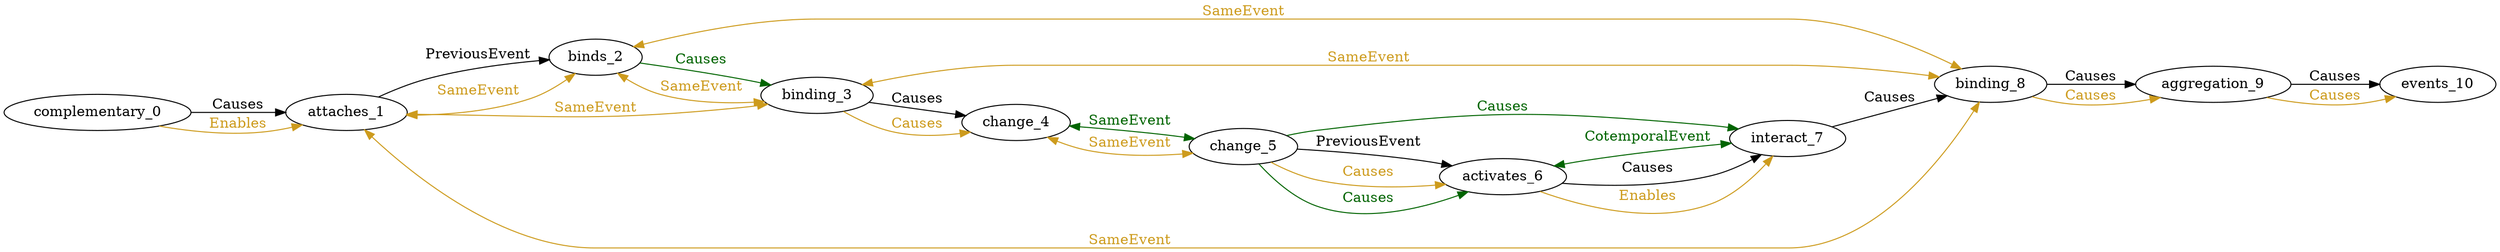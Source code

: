 digraph finite_state_machine { 
	rankdir=LR;
	size="50,50";
node0 [label = "complementary_0"]
node1 [label = "attaches_1"]
node2 [label = "binds_2"]
node3 [label = "binding_3"]
node4 [label = "change_4"]
node5 [label = "change_5"]
node6 [label = "activates_6"]
node7 [label = "interact_7"]
node8 [label = "binding_8"]
node9 [label = "aggregation_9"]
node10 [label = "events_10"]
node0 -> node1 [ label = "Causes" fontcolor="black"  color = "Black"];
node0 -> node1 [ label = "Enables" fontcolor="goldenrod3"  color = "goldenrod3"];
node1 -> node2 [ label = "PreviousEvent" fontcolor="black"  color = "Black"];
node1 -> node2 [ label = "SameEvent" fontcolor="goldenrod3" dir = "both" color = "goldenrod3"];
node1 -> node3 [ label = "SameEvent" fontcolor="goldenrod3" dir = "both" color = "goldenrod3"];
node1 -> node8 [ label = "SameEvent" fontcolor="goldenrod3" dir = "both" color = "goldenrod3"];
node2 -> node3 [ label = "SameEvent" fontcolor="goldenrod3" dir = "both" color = "goldenrod3"];
node2 -> node8 [ label = "SameEvent" fontcolor="goldenrod3" dir = "both" color = "goldenrod3"];
node3 -> node4 [ label = "Causes" fontcolor="black"  color = "Black"];
node3 -> node4 [ label = "Causes" fontcolor="goldenrod3"  color = "goldenrod3"];
node3 -> node8 [ label = "SameEvent" fontcolor="goldenrod3" dir = "both" color = "goldenrod3"];
node4 -> node5 [ label = "SameEvent" fontcolor="goldenrod3" dir = "both" color = "goldenrod3"];
node5 -> node6 [ label = "PreviousEvent" fontcolor="black"  color = "Black"];
node5 -> node6 [ label = "Causes" fontcolor="goldenrod3"  color = "goldenrod3"];
node6 -> node7 [ label = "Causes" fontcolor="black"  color = "Black"];
node6 -> node7 [ label = "Enables" fontcolor="goldenrod3"  color = "goldenrod3"];
node7 -> node8 [ label = "Causes" fontcolor="black"  color = "Black"];
node8 -> node9 [ label = "Causes" fontcolor="black"  color = "Black"];
node8 -> node9 [ label = "Causes" fontcolor="goldenrod3"  color = "goldenrod3"];
node9 -> node10 [ label = "Causes" fontcolor="black"  color = "Black"];
node9 -> node10 [ label = "Causes" fontcolor="goldenrod3"  color = "goldenrod3"];
node4 -> node5 [ label = "SameEvent" fontcolor="darkgreen" dir = "both" color = "darkgreen"];
node5 -> node7 [ label = "Causes" fontcolor="darkgreen"  color = "darkgreen"];
node5 -> node6 [ label = "Causes" fontcolor="darkgreen"  color = "darkgreen"];
node2 -> node3 [ label = "Causes" fontcolor="darkgreen"  color = "darkgreen"];
node6 -> node7 [ label = "CotemporalEvent" fontcolor="darkgreen" dir = "both" color = "darkgreen"];
}